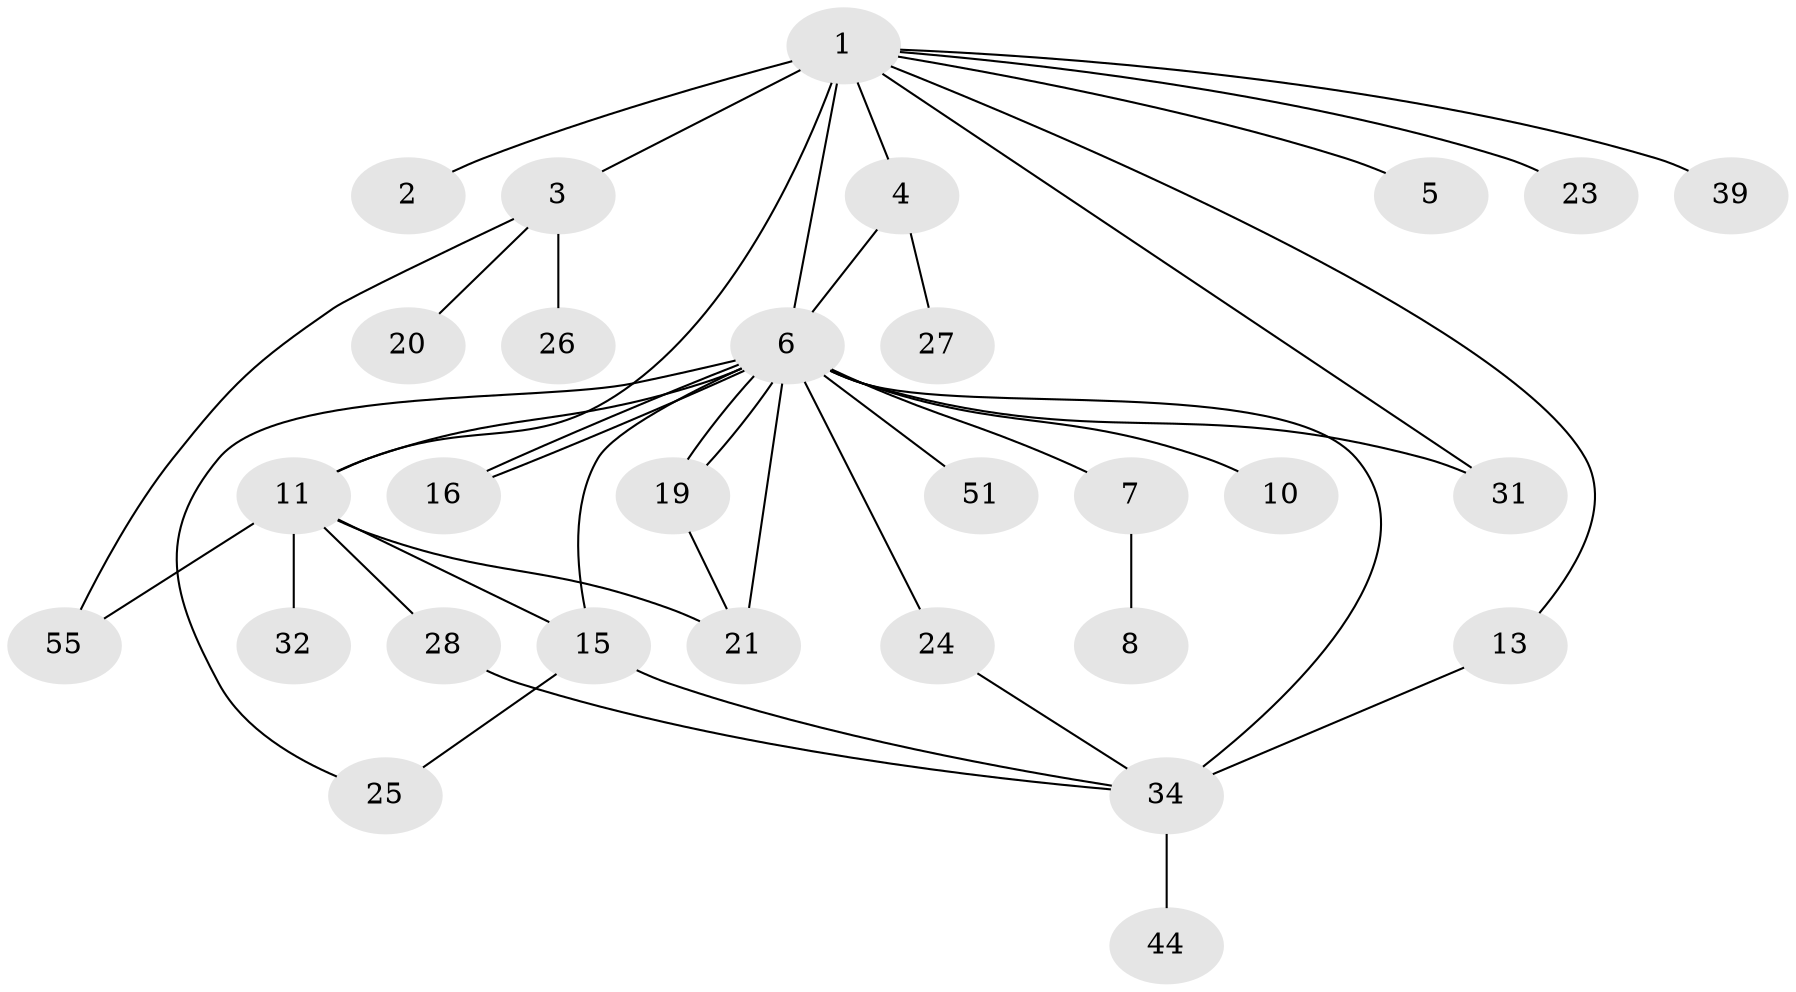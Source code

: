 // original degree distribution, {12: 0.017241379310344827, 1: 0.41379310344827586, 4: 0.06896551724137931, 3: 0.2413793103448276, 24: 0.017241379310344827, 8: 0.017241379310344827, 5: 0.034482758620689655, 2: 0.1896551724137931}
// Generated by graph-tools (version 1.1) at 2025/14/03/09/25 04:14:21]
// undirected, 29 vertices, 42 edges
graph export_dot {
graph [start="1"]
  node [color=gray90,style=filled];
  1;
  2;
  3;
  4;
  5;
  6 [super="+17+33+12+29+46+37+45+50+54+57+42+9"];
  7;
  8;
  10;
  11 [super="+48+22+18+14"];
  13;
  15;
  16;
  19 [super="+35"];
  20;
  21 [super="+30"];
  23;
  24;
  25;
  26;
  27;
  28;
  31;
  32;
  34 [super="+36"];
  39;
  44;
  51;
  55;
  1 -- 2;
  1 -- 3;
  1 -- 4;
  1 -- 5;
  1 -- 6 [weight=2];
  1 -- 11 [weight=2];
  1 -- 13;
  1 -- 23;
  1 -- 31;
  1 -- 39;
  3 -- 20;
  3 -- 26;
  3 -- 55;
  4 -- 6;
  4 -- 27;
  6 -- 7 [weight=2];
  6 -- 10;
  6 -- 15 [weight=2];
  6 -- 16;
  6 -- 16;
  6 -- 19 [weight=2];
  6 -- 19;
  6 -- 34;
  6 -- 24;
  6 -- 51;
  6 -- 21;
  6 -- 31;
  6 -- 25;
  6 -- 11;
  7 -- 8;
  11 -- 21;
  11 -- 28;
  11 -- 32;
  11 -- 15;
  11 -- 55;
  13 -- 34 [weight=2];
  15 -- 25;
  15 -- 34;
  19 -- 21;
  24 -- 34;
  28 -- 34;
  34 -- 44;
}
